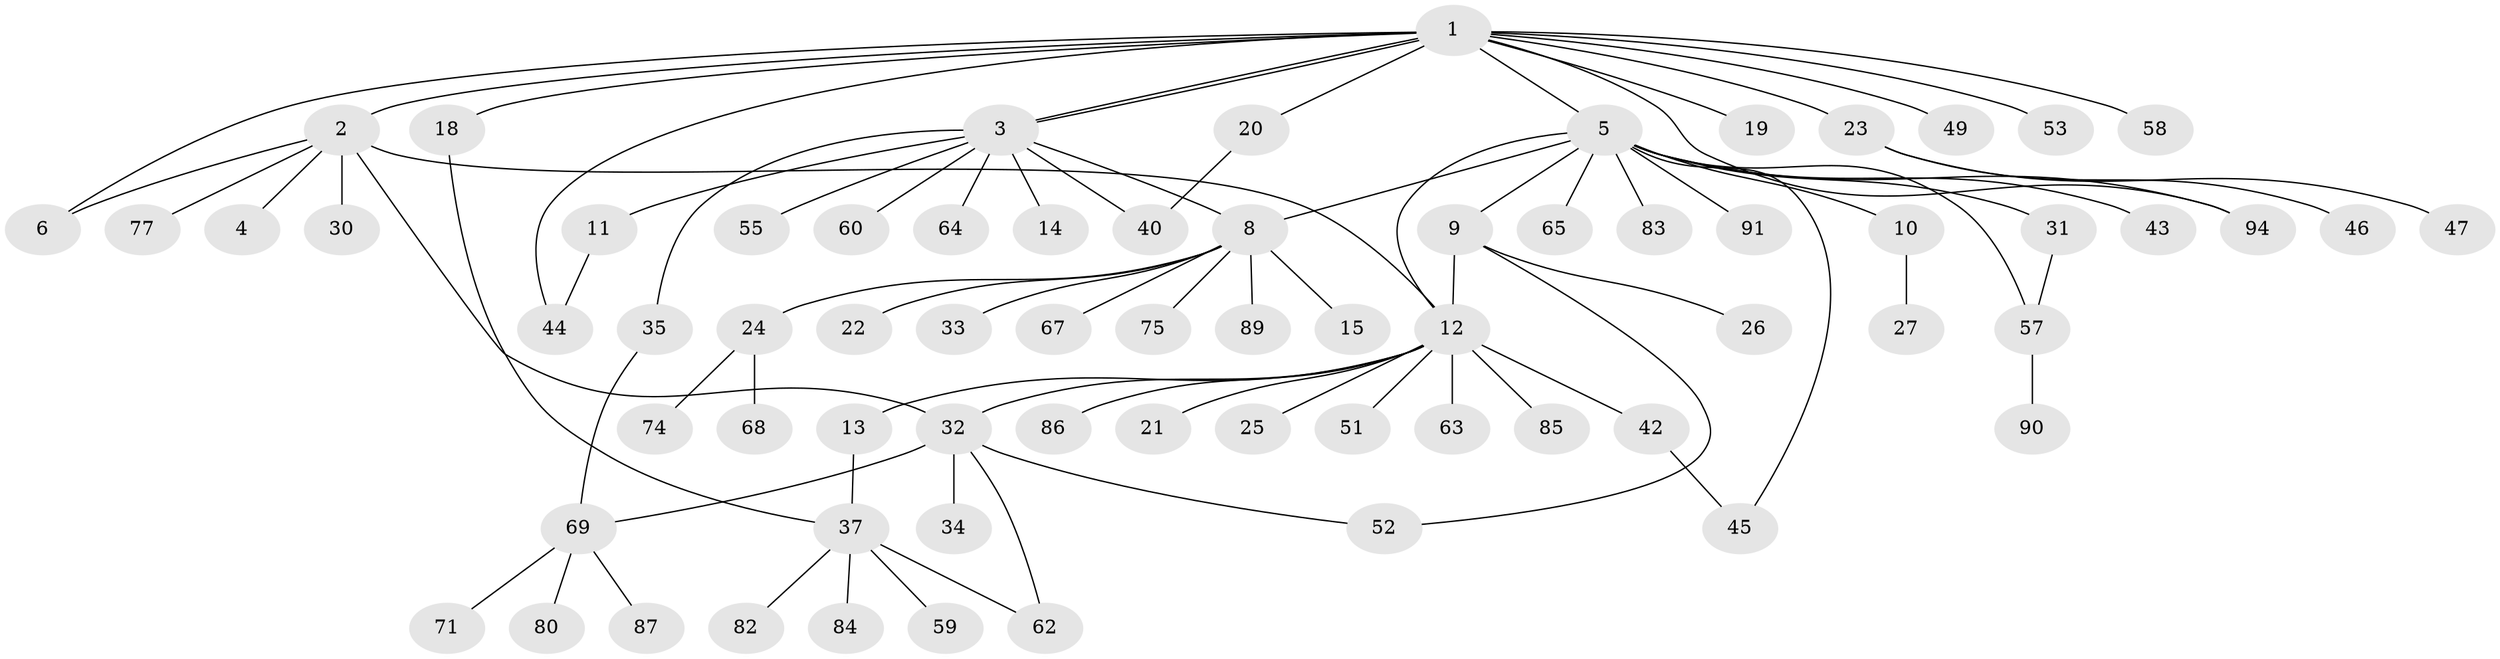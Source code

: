 // Generated by graph-tools (version 1.1) at 2025/23/03/03/25 07:23:48]
// undirected, 69 vertices, 83 edges
graph export_dot {
graph [start="1"]
  node [color=gray90,style=filled];
  1 [super="+17"];
  2 [super="+61"];
  3 [super="+7"];
  4;
  5 [super="+29"];
  6 [super="+38"];
  8 [super="+28"];
  9 [super="+16"];
  10;
  11 [super="+81"];
  12 [super="+66"];
  13;
  14 [super="+41"];
  15 [super="+54"];
  18 [super="+56"];
  19;
  20;
  21;
  22;
  23 [super="+70"];
  24 [super="+36"];
  25;
  26;
  27;
  30;
  31 [super="+78"];
  32 [super="+93"];
  33;
  34;
  35;
  37 [super="+39"];
  40 [super="+48"];
  42;
  43;
  44;
  45 [super="+50"];
  46;
  47;
  49;
  51 [super="+79"];
  52;
  53;
  55;
  57 [super="+72"];
  58;
  59;
  60;
  62 [super="+92"];
  63 [super="+73"];
  64;
  65;
  67;
  68;
  69 [super="+76"];
  71;
  74;
  75;
  77;
  80;
  82;
  83;
  84;
  85;
  86;
  87 [super="+88"];
  89;
  90;
  91;
  94;
  1 -- 2;
  1 -- 3;
  1 -- 3;
  1 -- 5;
  1 -- 6;
  1 -- 18;
  1 -- 19;
  1 -- 20;
  1 -- 44;
  1 -- 53;
  1 -- 58;
  1 -- 23;
  1 -- 94;
  1 -- 49;
  2 -- 4;
  2 -- 6;
  2 -- 12;
  2 -- 30;
  2 -- 32;
  2 -- 77;
  3 -- 11;
  3 -- 14;
  3 -- 35;
  3 -- 64;
  3 -- 40;
  3 -- 60;
  3 -- 55;
  3 -- 8;
  5 -- 8;
  5 -- 9;
  5 -- 10;
  5 -- 12;
  5 -- 43;
  5 -- 57;
  5 -- 65;
  5 -- 83;
  5 -- 91;
  5 -- 94;
  5 -- 31;
  5 -- 45;
  8 -- 15;
  8 -- 22;
  8 -- 24;
  8 -- 89;
  8 -- 33;
  8 -- 67;
  8 -- 75;
  9 -- 26;
  9 -- 12;
  9 -- 52;
  10 -- 27;
  11 -- 44;
  12 -- 13;
  12 -- 21;
  12 -- 25;
  12 -- 32;
  12 -- 42;
  12 -- 51;
  12 -- 63;
  12 -- 85;
  12 -- 86;
  13 -- 37;
  18 -- 37;
  20 -- 40;
  23 -- 46;
  23 -- 47;
  24 -- 68;
  24 -- 74;
  31 -- 57;
  32 -- 34;
  32 -- 62;
  32 -- 52;
  32 -- 69;
  35 -- 69;
  37 -- 59;
  37 -- 62;
  37 -- 84;
  37 -- 82;
  42 -- 45;
  57 -- 90;
  69 -- 71;
  69 -- 80;
  69 -- 87;
}
